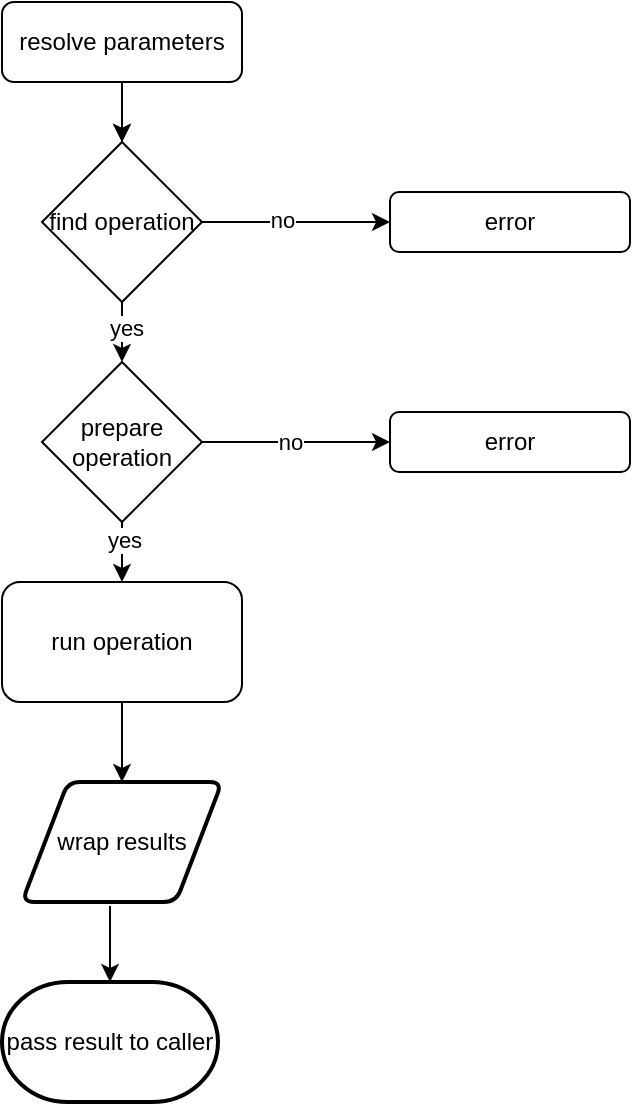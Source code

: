 <mxfile version="26.2.12">
  <diagram id="C5RBs43oDa-KdzZeNtuy" name="Page-1">
    <mxGraphModel grid="1" page="1" gridSize="10" guides="1" tooltips="1" connect="1" arrows="1" fold="1" pageScale="1" pageWidth="827" pageHeight="1169" math="0" shadow="0">
      <root>
        <mxCell id="WIyWlLk6GJQsqaUBKTNV-0" />
        <mxCell id="WIyWlLk6GJQsqaUBKTNV-1" parent="WIyWlLk6GJQsqaUBKTNV-0" />
        <mxCell id="xiFK3MtHB8Yj-yLaeLix-18" value="" style="edgeStyle=orthogonalEdgeStyle;rounded=0;orthogonalLoop=1;jettySize=auto;html=1;" edge="1" parent="WIyWlLk6GJQsqaUBKTNV-1" source="WIyWlLk6GJQsqaUBKTNV-3" target="xiFK3MtHB8Yj-yLaeLix-1">
          <mxGeometry relative="1" as="geometry" />
        </mxCell>
        <mxCell id="WIyWlLk6GJQsqaUBKTNV-3" value="resolve parameters" style="rounded=1;whiteSpace=wrap;html=1;fontSize=12;glass=0;strokeWidth=1;shadow=0;" vertex="1" parent="WIyWlLk6GJQsqaUBKTNV-1">
          <mxGeometry x="30" y="70" width="120" height="40" as="geometry" />
        </mxCell>
        <mxCell id="xiFK3MtHB8Yj-yLaeLix-1" value="find operation" style="rhombus;whiteSpace=wrap;html=1;" vertex="1" parent="WIyWlLk6GJQsqaUBKTNV-1">
          <mxGeometry x="50" y="140" width="80" height="80" as="geometry" />
        </mxCell>
        <mxCell id="xiFK3MtHB8Yj-yLaeLix-2" value="error" style="rounded=1;whiteSpace=wrap;html=1;" vertex="1" parent="WIyWlLk6GJQsqaUBKTNV-1">
          <mxGeometry x="224" y="165" width="120" height="30" as="geometry" />
        </mxCell>
        <mxCell id="xiFK3MtHB8Yj-yLaeLix-4" value="prepare operation" style="rhombus;whiteSpace=wrap;html=1;" vertex="1" parent="WIyWlLk6GJQsqaUBKTNV-1">
          <mxGeometry x="50" y="250" width="80" height="80" as="geometry" />
        </mxCell>
        <mxCell id="xiFK3MtHB8Yj-yLaeLix-6" value="run operation" style="rounded=1;whiteSpace=wrap;html=1;" vertex="1" parent="WIyWlLk6GJQsqaUBKTNV-1">
          <mxGeometry x="30" y="360" width="120" height="60" as="geometry" />
        </mxCell>
        <mxCell id="xiFK3MtHB8Yj-yLaeLix-8" value="wrap results" style="shape=parallelogram;html=1;strokeWidth=2;perimeter=parallelogramPerimeter;whiteSpace=wrap;rounded=1;arcSize=12;size=0.23;" vertex="1" parent="WIyWlLk6GJQsqaUBKTNV-1">
          <mxGeometry x="40" y="460" width="100" height="60" as="geometry" />
        </mxCell>
        <mxCell id="xiFK3MtHB8Yj-yLaeLix-9" value="pass result to caller" style="strokeWidth=2;html=1;shape=mxgraph.flowchart.terminator;whiteSpace=wrap;" vertex="1" parent="WIyWlLk6GJQsqaUBKTNV-1">
          <mxGeometry x="30" y="560" width="108" height="60" as="geometry" />
        </mxCell>
        <mxCell id="xiFK3MtHB8Yj-yLaeLix-10" value="error" style="rounded=1;whiteSpace=wrap;html=1;" vertex="1" parent="WIyWlLk6GJQsqaUBKTNV-1">
          <mxGeometry x="224" y="275" width="120" height="30" as="geometry" />
        </mxCell>
        <mxCell id="xiFK3MtHB8Yj-yLaeLix-11" value="" style="endArrow=classic;html=1;rounded=0;entryX=0;entryY=0.5;entryDx=0;entryDy=0;" edge="1" parent="WIyWlLk6GJQsqaUBKTNV-1" target="xiFK3MtHB8Yj-yLaeLix-10">
          <mxGeometry width="50" height="50" relative="1" as="geometry">
            <mxPoint x="130" y="290" as="sourcePoint" />
            <mxPoint x="180" y="240" as="targetPoint" />
          </mxGeometry>
        </mxCell>
        <mxCell id="xiFK3MtHB8Yj-yLaeLix-20" value="no" style="edgeLabel;html=1;align=center;verticalAlign=middle;resizable=0;points=[];" connectable="0" vertex="1" parent="xiFK3MtHB8Yj-yLaeLix-11">
          <mxGeometry x="-0.064" relative="1" as="geometry">
            <mxPoint as="offset" />
          </mxGeometry>
        </mxCell>
        <mxCell id="xiFK3MtHB8Yj-yLaeLix-12" value="" style="endArrow=classic;html=1;rounded=0;entryX=0;entryY=0.5;entryDx=0;entryDy=0;" edge="1" parent="WIyWlLk6GJQsqaUBKTNV-1" target="xiFK3MtHB8Yj-yLaeLix-2">
          <mxGeometry width="50" height="50" relative="1" as="geometry">
            <mxPoint x="130" y="180" as="sourcePoint" />
            <mxPoint x="180" y="130" as="targetPoint" />
          </mxGeometry>
        </mxCell>
        <mxCell id="xiFK3MtHB8Yj-yLaeLix-19" value="no" style="edgeLabel;html=1;align=center;verticalAlign=middle;resizable=0;points=[];" connectable="0" vertex="1" parent="xiFK3MtHB8Yj-yLaeLix-12">
          <mxGeometry x="-0.149" y="1" relative="1" as="geometry">
            <mxPoint as="offset" />
          </mxGeometry>
        </mxCell>
        <mxCell id="xiFK3MtHB8Yj-yLaeLix-13" value="" style="endArrow=classic;html=1;rounded=0;entryX=0.5;entryY=0;entryDx=0;entryDy=0;" edge="1" parent="WIyWlLk6GJQsqaUBKTNV-1" target="xiFK3MtHB8Yj-yLaeLix-1">
          <mxGeometry width="50" height="50" relative="1" as="geometry">
            <mxPoint x="90" y="110" as="sourcePoint" />
            <mxPoint x="90" y="130" as="targetPoint" />
          </mxGeometry>
        </mxCell>
        <mxCell id="xiFK3MtHB8Yj-yLaeLix-14" value="" style="endArrow=classic;html=1;rounded=0;exitX=0.5;exitY=1;exitDx=0;exitDy=0;entryX=0.5;entryY=0;entryDx=0;entryDy=0;" edge="1" parent="WIyWlLk6GJQsqaUBKTNV-1" source="xiFK3MtHB8Yj-yLaeLix-1" target="xiFK3MtHB8Yj-yLaeLix-4">
          <mxGeometry width="50" height="50" relative="1" as="geometry">
            <mxPoint x="-60" y="270" as="sourcePoint" />
            <mxPoint x="-10" y="220" as="targetPoint" />
          </mxGeometry>
        </mxCell>
        <mxCell id="xiFK3MtHB8Yj-yLaeLix-21" value="yes" style="edgeLabel;html=1;align=center;verticalAlign=middle;resizable=0;points=[];" connectable="0" vertex="1" parent="xiFK3MtHB8Yj-yLaeLix-14">
          <mxGeometry x="-0.16" y="2" relative="1" as="geometry">
            <mxPoint as="offset" />
          </mxGeometry>
        </mxCell>
        <mxCell id="xiFK3MtHB8Yj-yLaeLix-15" value="" style="endArrow=classic;html=1;rounded=0;exitX=0.5;exitY=1;exitDx=0;exitDy=0;entryX=0.5;entryY=0;entryDx=0;entryDy=0;" edge="1" parent="WIyWlLk6GJQsqaUBKTNV-1" source="xiFK3MtHB8Yj-yLaeLix-4" target="xiFK3MtHB8Yj-yLaeLix-6">
          <mxGeometry width="50" height="50" relative="1" as="geometry">
            <mxPoint x="300" y="390" as="sourcePoint" />
            <mxPoint x="350" y="340" as="targetPoint" />
          </mxGeometry>
        </mxCell>
        <mxCell id="xiFK3MtHB8Yj-yLaeLix-22" value="yes" style="edgeLabel;html=1;align=center;verticalAlign=middle;resizable=0;points=[];" connectable="0" vertex="1" parent="xiFK3MtHB8Yj-yLaeLix-15">
          <mxGeometry x="-0.4" y="1" relative="1" as="geometry">
            <mxPoint as="offset" />
          </mxGeometry>
        </mxCell>
        <mxCell id="xiFK3MtHB8Yj-yLaeLix-16" value="" style="endArrow=classic;html=1;rounded=0;exitX=0.5;exitY=1;exitDx=0;exitDy=0;" edge="1" parent="WIyWlLk6GJQsqaUBKTNV-1" source="xiFK3MtHB8Yj-yLaeLix-6" target="xiFK3MtHB8Yj-yLaeLix-8">
          <mxGeometry width="50" height="50" relative="1" as="geometry">
            <mxPoint x="230" y="440" as="sourcePoint" />
            <mxPoint x="280" y="390" as="targetPoint" />
          </mxGeometry>
        </mxCell>
        <mxCell id="xiFK3MtHB8Yj-yLaeLix-17" value="" style="endArrow=classic;html=1;rounded=0;exitX=0.44;exitY=1.033;exitDx=0;exitDy=0;exitPerimeter=0;entryX=0.5;entryY=0;entryDx=0;entryDy=0;entryPerimeter=0;" edge="1" parent="WIyWlLk6GJQsqaUBKTNV-1" source="xiFK3MtHB8Yj-yLaeLix-8" target="xiFK3MtHB8Yj-yLaeLix-9">
          <mxGeometry width="50" height="50" relative="1" as="geometry">
            <mxPoint x="170" y="540" as="sourcePoint" />
            <mxPoint x="220" y="490" as="targetPoint" />
          </mxGeometry>
        </mxCell>
      </root>
    </mxGraphModel>
  </diagram>
</mxfile>
